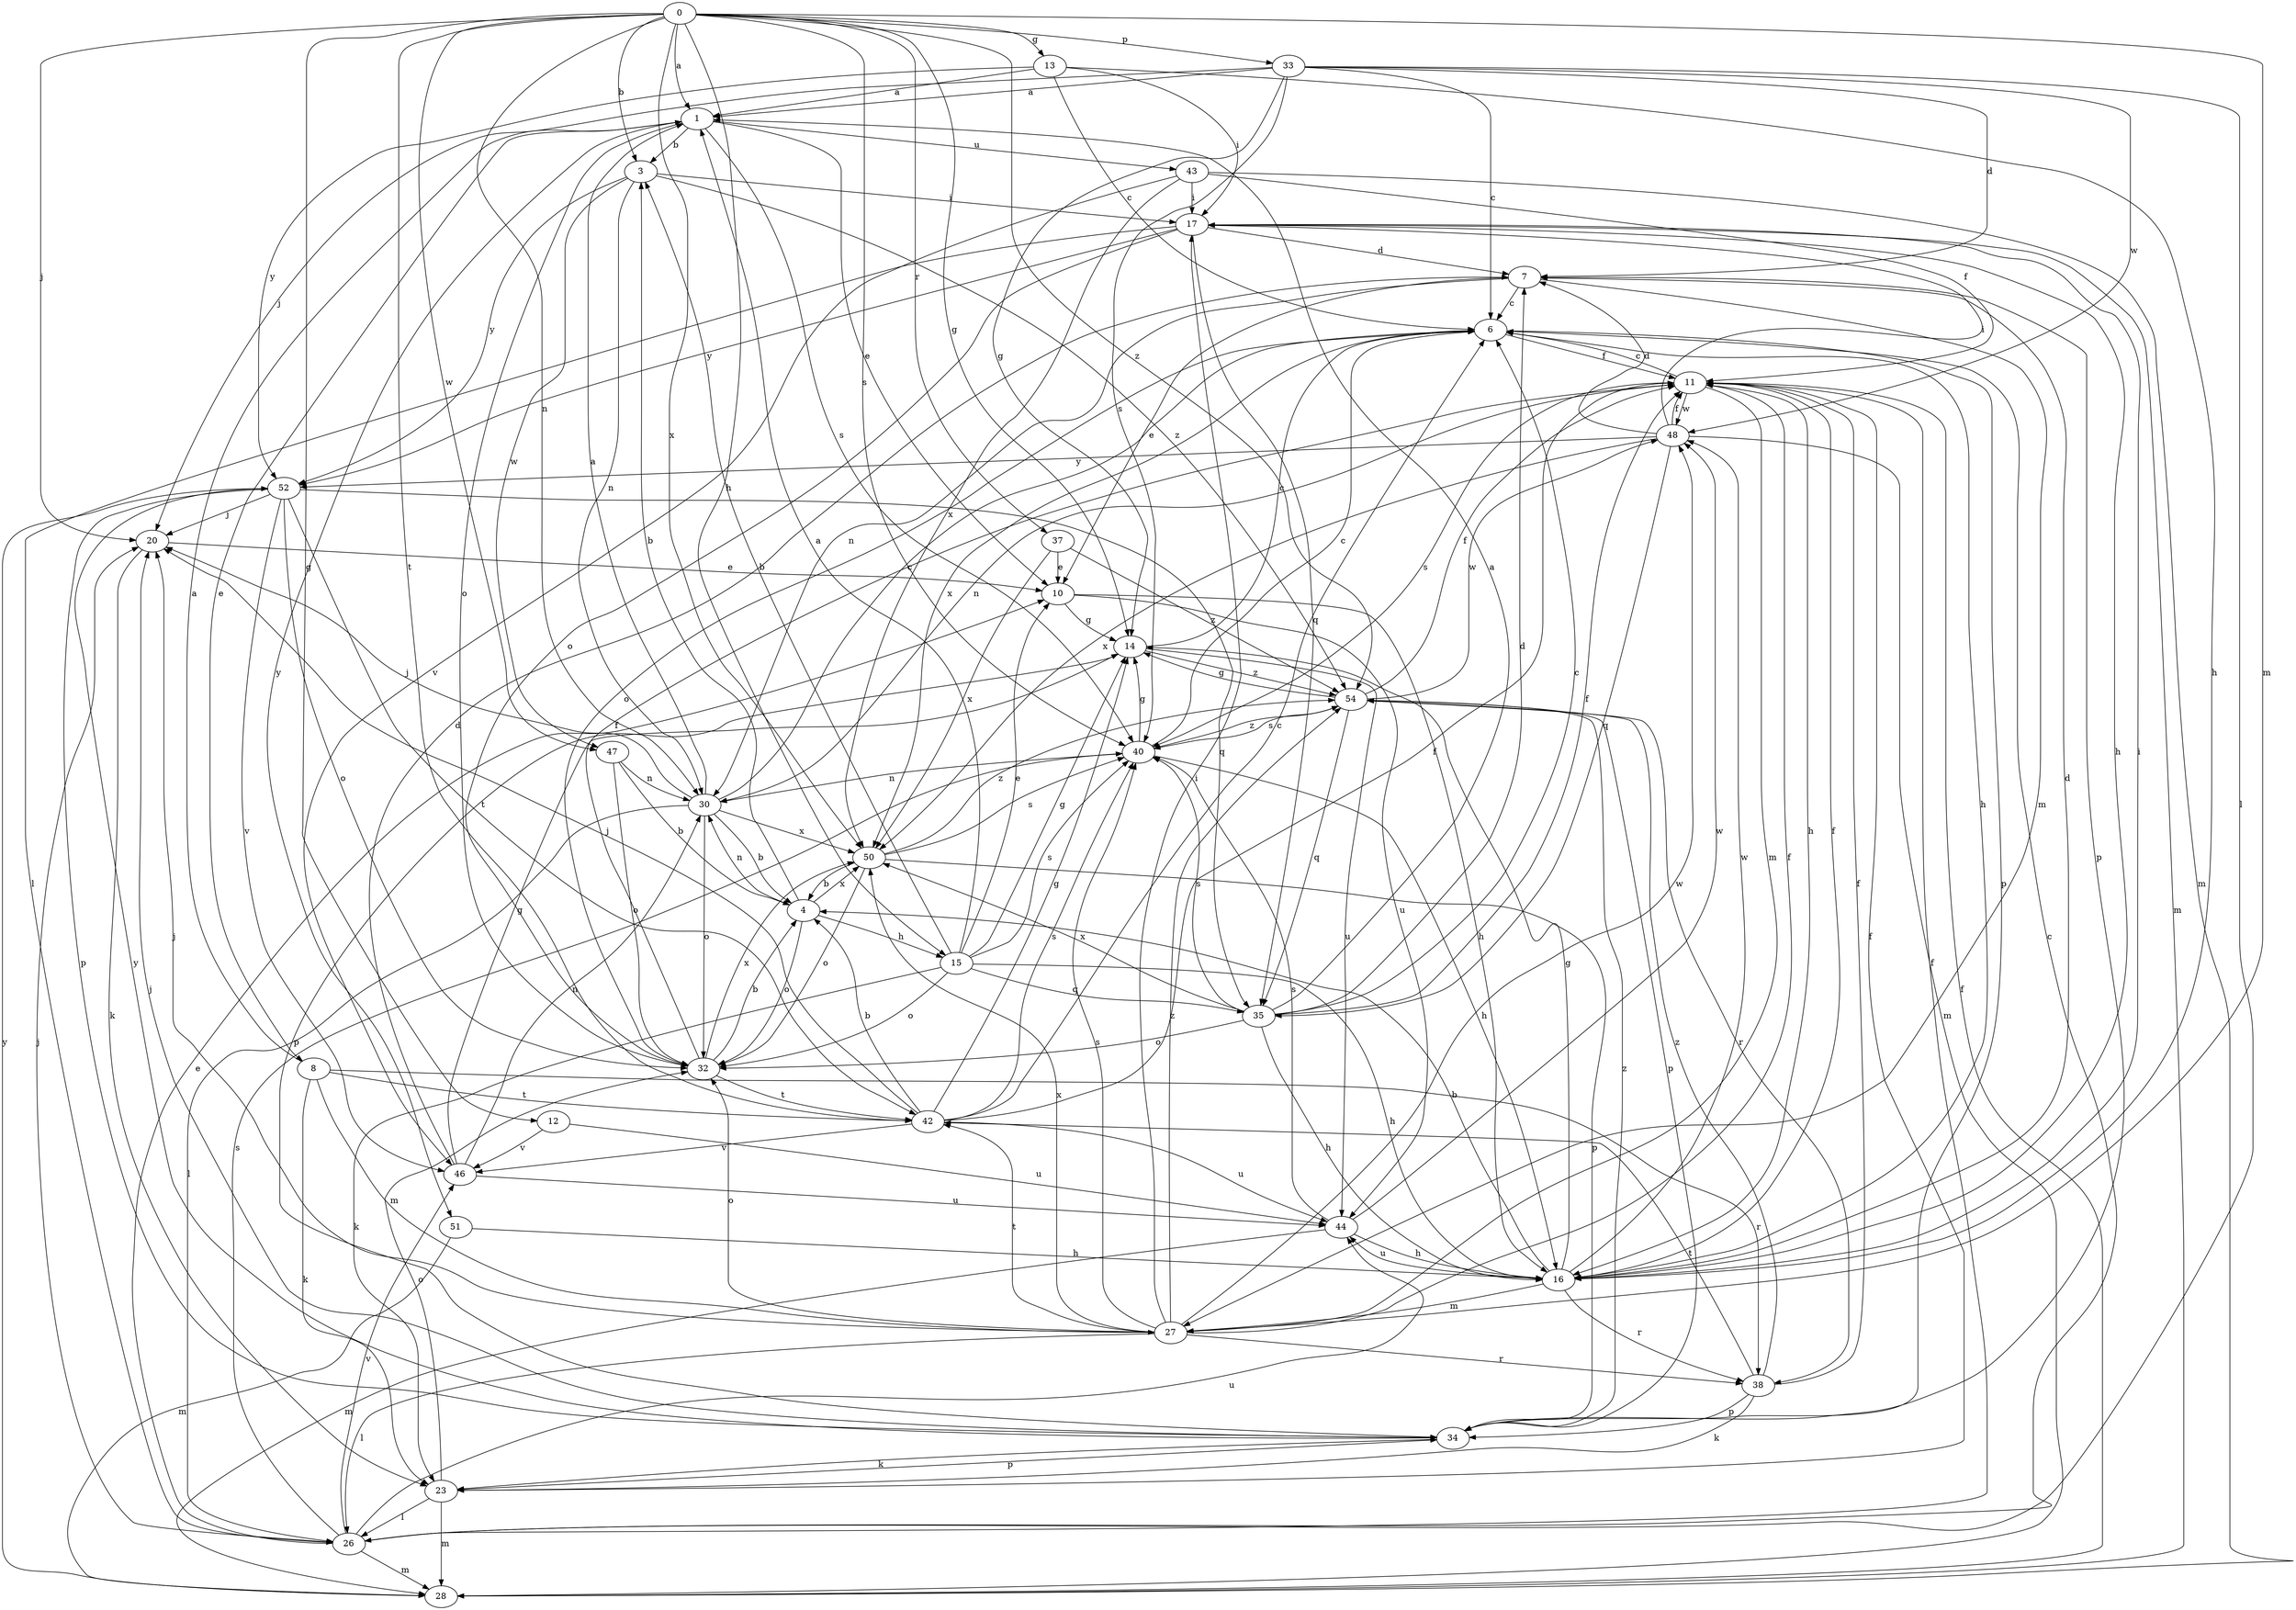 strict digraph  {
0;
1;
3;
4;
6;
7;
8;
10;
11;
12;
13;
14;
15;
16;
17;
20;
23;
26;
27;
28;
30;
32;
33;
34;
35;
37;
38;
40;
42;
43;
44;
46;
47;
48;
50;
51;
52;
54;
0 -> 1  [label=a];
0 -> 3  [label=b];
0 -> 12  [label=g];
0 -> 13  [label=g];
0 -> 14  [label=g];
0 -> 15  [label=h];
0 -> 20  [label=j];
0 -> 27  [label=m];
0 -> 30  [label=n];
0 -> 33  [label=p];
0 -> 37  [label=r];
0 -> 40  [label=s];
0 -> 42  [label=t];
0 -> 47  [label=w];
0 -> 50  [label=x];
0 -> 54  [label=z];
1 -> 3  [label=b];
1 -> 8  [label=e];
1 -> 10  [label=e];
1 -> 32  [label=o];
1 -> 40  [label=s];
1 -> 43  [label=u];
1 -> 51  [label=y];
3 -> 17  [label=i];
3 -> 30  [label=n];
3 -> 47  [label=w];
3 -> 52  [label=y];
3 -> 54  [label=z];
4 -> 3  [label=b];
4 -> 15  [label=h];
4 -> 30  [label=n];
4 -> 32  [label=o];
4 -> 50  [label=x];
6 -> 11  [label=f];
6 -> 16  [label=h];
6 -> 32  [label=o];
6 -> 34  [label=p];
6 -> 50  [label=x];
7 -> 6  [label=c];
7 -> 10  [label=e];
7 -> 27  [label=m];
7 -> 30  [label=n];
7 -> 34  [label=p];
8 -> 1  [label=a];
8 -> 23  [label=k];
8 -> 27  [label=m];
8 -> 38  [label=r];
8 -> 42  [label=t];
10 -> 14  [label=g];
10 -> 16  [label=h];
10 -> 44  [label=u];
11 -> 6  [label=c];
11 -> 16  [label=h];
11 -> 27  [label=m];
11 -> 30  [label=n];
11 -> 40  [label=s];
11 -> 48  [label=w];
12 -> 44  [label=u];
12 -> 46  [label=v];
13 -> 1  [label=a];
13 -> 6  [label=c];
13 -> 16  [label=h];
13 -> 17  [label=i];
13 -> 52  [label=y];
14 -> 6  [label=c];
14 -> 34  [label=p];
14 -> 44  [label=u];
14 -> 54  [label=z];
15 -> 1  [label=a];
15 -> 3  [label=b];
15 -> 10  [label=e];
15 -> 14  [label=g];
15 -> 16  [label=h];
15 -> 23  [label=k];
15 -> 32  [label=o];
15 -> 35  [label=q];
15 -> 40  [label=s];
16 -> 4  [label=b];
16 -> 7  [label=d];
16 -> 11  [label=f];
16 -> 14  [label=g];
16 -> 17  [label=i];
16 -> 27  [label=m];
16 -> 38  [label=r];
16 -> 44  [label=u];
16 -> 48  [label=w];
17 -> 7  [label=d];
17 -> 16  [label=h];
17 -> 26  [label=l];
17 -> 28  [label=m];
17 -> 32  [label=o];
17 -> 35  [label=q];
17 -> 52  [label=y];
20 -> 10  [label=e];
20 -> 23  [label=k];
23 -> 11  [label=f];
23 -> 26  [label=l];
23 -> 28  [label=m];
23 -> 32  [label=o];
23 -> 34  [label=p];
26 -> 6  [label=c];
26 -> 10  [label=e];
26 -> 11  [label=f];
26 -> 20  [label=j];
26 -> 28  [label=m];
26 -> 40  [label=s];
26 -> 44  [label=u];
26 -> 46  [label=v];
27 -> 11  [label=f];
27 -> 17  [label=i];
27 -> 20  [label=j];
27 -> 26  [label=l];
27 -> 32  [label=o];
27 -> 38  [label=r];
27 -> 40  [label=s];
27 -> 42  [label=t];
27 -> 48  [label=w];
27 -> 50  [label=x];
27 -> 54  [label=z];
28 -> 11  [label=f];
28 -> 52  [label=y];
30 -> 1  [label=a];
30 -> 4  [label=b];
30 -> 6  [label=c];
30 -> 20  [label=j];
30 -> 26  [label=l];
30 -> 32  [label=o];
30 -> 50  [label=x];
32 -> 4  [label=b];
32 -> 11  [label=f];
32 -> 42  [label=t];
32 -> 50  [label=x];
33 -> 1  [label=a];
33 -> 6  [label=c];
33 -> 7  [label=d];
33 -> 14  [label=g];
33 -> 20  [label=j];
33 -> 26  [label=l];
33 -> 40  [label=s];
33 -> 48  [label=w];
34 -> 20  [label=j];
34 -> 23  [label=k];
34 -> 52  [label=y];
34 -> 54  [label=z];
35 -> 1  [label=a];
35 -> 6  [label=c];
35 -> 7  [label=d];
35 -> 11  [label=f];
35 -> 16  [label=h];
35 -> 32  [label=o];
35 -> 40  [label=s];
35 -> 50  [label=x];
37 -> 10  [label=e];
37 -> 50  [label=x];
37 -> 54  [label=z];
38 -> 11  [label=f];
38 -> 23  [label=k];
38 -> 34  [label=p];
38 -> 42  [label=t];
38 -> 54  [label=z];
40 -> 6  [label=c];
40 -> 14  [label=g];
40 -> 16  [label=h];
40 -> 30  [label=n];
40 -> 54  [label=z];
42 -> 4  [label=b];
42 -> 6  [label=c];
42 -> 11  [label=f];
42 -> 14  [label=g];
42 -> 20  [label=j];
42 -> 40  [label=s];
42 -> 44  [label=u];
42 -> 46  [label=v];
43 -> 11  [label=f];
43 -> 17  [label=i];
43 -> 28  [label=m];
43 -> 46  [label=v];
43 -> 50  [label=x];
44 -> 16  [label=h];
44 -> 28  [label=m];
44 -> 40  [label=s];
44 -> 48  [label=w];
46 -> 7  [label=d];
46 -> 14  [label=g];
46 -> 30  [label=n];
46 -> 44  [label=u];
47 -> 4  [label=b];
47 -> 30  [label=n];
47 -> 32  [label=o];
48 -> 7  [label=d];
48 -> 11  [label=f];
48 -> 17  [label=i];
48 -> 28  [label=m];
48 -> 35  [label=q];
48 -> 50  [label=x];
48 -> 52  [label=y];
50 -> 4  [label=b];
50 -> 32  [label=o];
50 -> 34  [label=p];
50 -> 40  [label=s];
50 -> 54  [label=z];
51 -> 16  [label=h];
51 -> 28  [label=m];
52 -> 20  [label=j];
52 -> 32  [label=o];
52 -> 34  [label=p];
52 -> 35  [label=q];
52 -> 42  [label=t];
52 -> 46  [label=v];
54 -> 11  [label=f];
54 -> 14  [label=g];
54 -> 34  [label=p];
54 -> 35  [label=q];
54 -> 38  [label=r];
54 -> 40  [label=s];
54 -> 48  [label=w];
}
